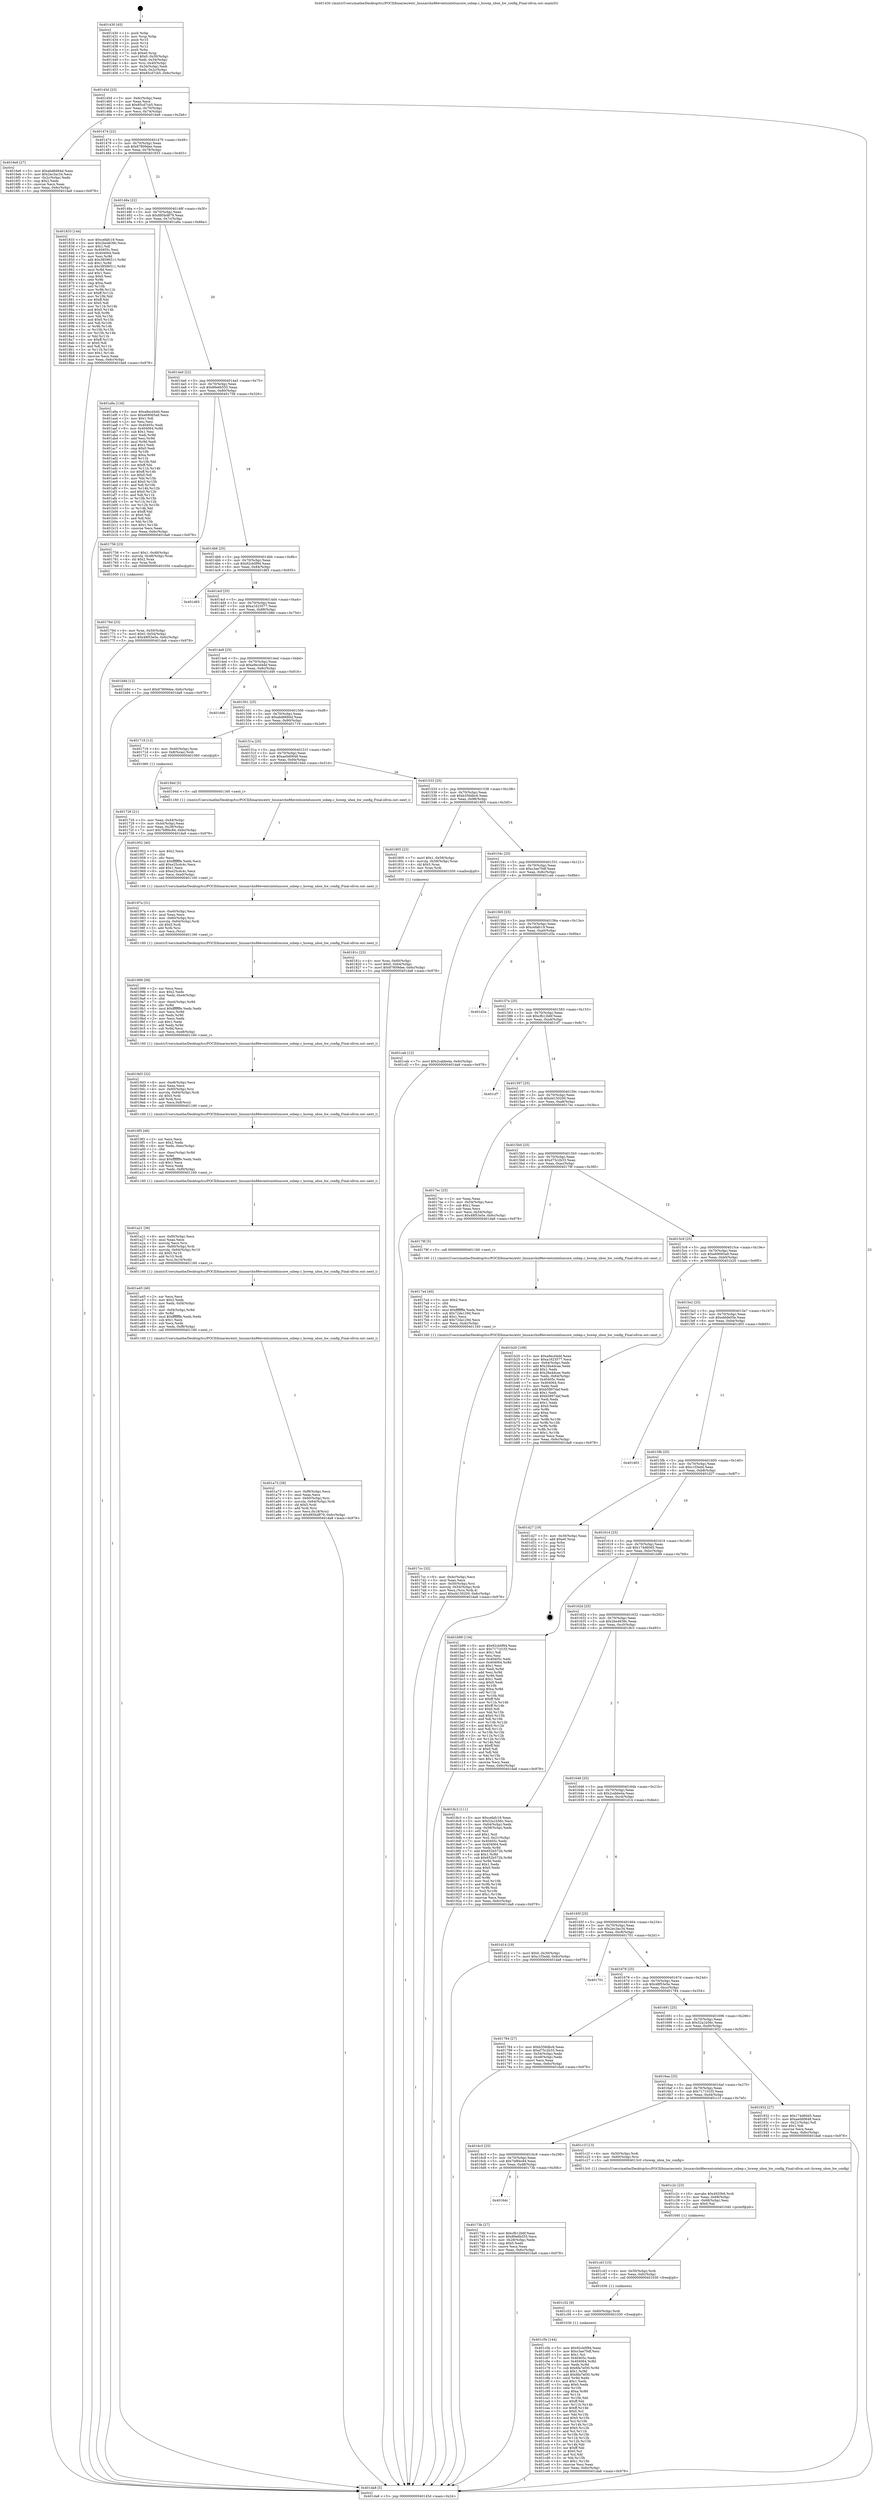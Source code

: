 digraph "0x401430" {
  label = "0x401430 (/mnt/c/Users/mathe/Desktop/tcc/POCII/binaries/extr_linuxarchx86eventsinteluncore_snbep.c_hswep_ubox_hw_config_Final-ollvm.out::main(0))"
  labelloc = "t"
  node[shape=record]

  Entry [label="",width=0.3,height=0.3,shape=circle,fillcolor=black,style=filled]
  "0x40145d" [label="{
     0x40145d [23]\l
     | [instrs]\l
     &nbsp;&nbsp;0x40145d \<+3\>: mov -0x6c(%rbp),%eax\l
     &nbsp;&nbsp;0x401460 \<+2\>: mov %eax,%ecx\l
     &nbsp;&nbsp;0x401462 \<+6\>: sub $0x85cd7cb5,%ecx\l
     &nbsp;&nbsp;0x401468 \<+3\>: mov %eax,-0x70(%rbp)\l
     &nbsp;&nbsp;0x40146b \<+3\>: mov %ecx,-0x74(%rbp)\l
     &nbsp;&nbsp;0x40146e \<+6\>: je 00000000004016e6 \<main+0x2b6\>\l
  }"]
  "0x4016e6" [label="{
     0x4016e6 [27]\l
     | [instrs]\l
     &nbsp;&nbsp;0x4016e6 \<+5\>: mov $0xabd6684d,%eax\l
     &nbsp;&nbsp;0x4016eb \<+5\>: mov $0x2ec3ac34,%ecx\l
     &nbsp;&nbsp;0x4016f0 \<+3\>: mov -0x2c(%rbp),%edx\l
     &nbsp;&nbsp;0x4016f3 \<+3\>: cmp $0x2,%edx\l
     &nbsp;&nbsp;0x4016f6 \<+3\>: cmovne %ecx,%eax\l
     &nbsp;&nbsp;0x4016f9 \<+3\>: mov %eax,-0x6c(%rbp)\l
     &nbsp;&nbsp;0x4016fc \<+5\>: jmp 0000000000401da8 \<main+0x978\>\l
  }"]
  "0x401474" [label="{
     0x401474 [22]\l
     | [instrs]\l
     &nbsp;&nbsp;0x401474 \<+5\>: jmp 0000000000401479 \<main+0x49\>\l
     &nbsp;&nbsp;0x401479 \<+3\>: mov -0x70(%rbp),%eax\l
     &nbsp;&nbsp;0x40147c \<+5\>: sub $0x87809dee,%eax\l
     &nbsp;&nbsp;0x401481 \<+3\>: mov %eax,-0x78(%rbp)\l
     &nbsp;&nbsp;0x401484 \<+6\>: je 0000000000401833 \<main+0x403\>\l
  }"]
  "0x401da8" [label="{
     0x401da8 [5]\l
     | [instrs]\l
     &nbsp;&nbsp;0x401da8 \<+5\>: jmp 000000000040145d \<main+0x2d\>\l
  }"]
  "0x401430" [label="{
     0x401430 [45]\l
     | [instrs]\l
     &nbsp;&nbsp;0x401430 \<+1\>: push %rbp\l
     &nbsp;&nbsp;0x401431 \<+3\>: mov %rsp,%rbp\l
     &nbsp;&nbsp;0x401434 \<+2\>: push %r15\l
     &nbsp;&nbsp;0x401436 \<+2\>: push %r14\l
     &nbsp;&nbsp;0x401438 \<+2\>: push %r12\l
     &nbsp;&nbsp;0x40143a \<+1\>: push %rbx\l
     &nbsp;&nbsp;0x40143b \<+7\>: sub $0xe0,%rsp\l
     &nbsp;&nbsp;0x401442 \<+7\>: movl $0x0,-0x30(%rbp)\l
     &nbsp;&nbsp;0x401449 \<+3\>: mov %edi,-0x34(%rbp)\l
     &nbsp;&nbsp;0x40144c \<+4\>: mov %rsi,-0x40(%rbp)\l
     &nbsp;&nbsp;0x401450 \<+3\>: mov -0x34(%rbp),%edi\l
     &nbsp;&nbsp;0x401453 \<+3\>: mov %edi,-0x2c(%rbp)\l
     &nbsp;&nbsp;0x401456 \<+7\>: movl $0x85cd7cb5,-0x6c(%rbp)\l
  }"]
  Exit [label="",width=0.3,height=0.3,shape=circle,fillcolor=black,style=filled,peripheries=2]
  "0x401833" [label="{
     0x401833 [144]\l
     | [instrs]\l
     &nbsp;&nbsp;0x401833 \<+5\>: mov $0xcefafc19,%eax\l
     &nbsp;&nbsp;0x401838 \<+5\>: mov $0x2be4639c,%ecx\l
     &nbsp;&nbsp;0x40183d \<+2\>: mov $0x1,%dl\l
     &nbsp;&nbsp;0x40183f \<+7\>: mov 0x40405c,%esi\l
     &nbsp;&nbsp;0x401846 \<+7\>: mov 0x404064,%edi\l
     &nbsp;&nbsp;0x40184d \<+3\>: mov %esi,%r8d\l
     &nbsp;&nbsp;0x401850 \<+7\>: add $0x38596511,%r8d\l
     &nbsp;&nbsp;0x401857 \<+4\>: sub $0x1,%r8d\l
     &nbsp;&nbsp;0x40185b \<+7\>: sub $0x38596511,%r8d\l
     &nbsp;&nbsp;0x401862 \<+4\>: imul %r8d,%esi\l
     &nbsp;&nbsp;0x401866 \<+3\>: and $0x1,%esi\l
     &nbsp;&nbsp;0x401869 \<+3\>: cmp $0x0,%esi\l
     &nbsp;&nbsp;0x40186c \<+4\>: sete %r9b\l
     &nbsp;&nbsp;0x401870 \<+3\>: cmp $0xa,%edi\l
     &nbsp;&nbsp;0x401873 \<+4\>: setl %r10b\l
     &nbsp;&nbsp;0x401877 \<+3\>: mov %r9b,%r11b\l
     &nbsp;&nbsp;0x40187a \<+4\>: xor $0xff,%r11b\l
     &nbsp;&nbsp;0x40187e \<+3\>: mov %r10b,%bl\l
     &nbsp;&nbsp;0x401881 \<+3\>: xor $0xff,%bl\l
     &nbsp;&nbsp;0x401884 \<+3\>: xor $0x0,%dl\l
     &nbsp;&nbsp;0x401887 \<+3\>: mov %r11b,%r14b\l
     &nbsp;&nbsp;0x40188a \<+4\>: and $0x0,%r14b\l
     &nbsp;&nbsp;0x40188e \<+3\>: and %dl,%r9b\l
     &nbsp;&nbsp;0x401891 \<+3\>: mov %bl,%r15b\l
     &nbsp;&nbsp;0x401894 \<+4\>: and $0x0,%r15b\l
     &nbsp;&nbsp;0x401898 \<+3\>: and %dl,%r10b\l
     &nbsp;&nbsp;0x40189b \<+3\>: or %r9b,%r14b\l
     &nbsp;&nbsp;0x40189e \<+3\>: or %r10b,%r15b\l
     &nbsp;&nbsp;0x4018a1 \<+3\>: xor %r15b,%r14b\l
     &nbsp;&nbsp;0x4018a4 \<+3\>: or %bl,%r11b\l
     &nbsp;&nbsp;0x4018a7 \<+4\>: xor $0xff,%r11b\l
     &nbsp;&nbsp;0x4018ab \<+3\>: or $0x0,%dl\l
     &nbsp;&nbsp;0x4018ae \<+3\>: and %dl,%r11b\l
     &nbsp;&nbsp;0x4018b1 \<+3\>: or %r11b,%r14b\l
     &nbsp;&nbsp;0x4018b4 \<+4\>: test $0x1,%r14b\l
     &nbsp;&nbsp;0x4018b8 \<+3\>: cmovne %ecx,%eax\l
     &nbsp;&nbsp;0x4018bb \<+3\>: mov %eax,-0x6c(%rbp)\l
     &nbsp;&nbsp;0x4018be \<+5\>: jmp 0000000000401da8 \<main+0x978\>\l
  }"]
  "0x40148a" [label="{
     0x40148a [22]\l
     | [instrs]\l
     &nbsp;&nbsp;0x40148a \<+5\>: jmp 000000000040148f \<main+0x5f\>\l
     &nbsp;&nbsp;0x40148f \<+3\>: mov -0x70(%rbp),%eax\l
     &nbsp;&nbsp;0x401492 \<+5\>: sub $0x885bd879,%eax\l
     &nbsp;&nbsp;0x401497 \<+3\>: mov %eax,-0x7c(%rbp)\l
     &nbsp;&nbsp;0x40149a \<+6\>: je 0000000000401a9a \<main+0x66a\>\l
  }"]
  "0x401c5b" [label="{
     0x401c5b [144]\l
     | [instrs]\l
     &nbsp;&nbsp;0x401c5b \<+5\>: mov $0x92cb0f94,%eax\l
     &nbsp;&nbsp;0x401c60 \<+5\>: mov $0xc3ae70df,%esi\l
     &nbsp;&nbsp;0x401c65 \<+2\>: mov $0x1,%cl\l
     &nbsp;&nbsp;0x401c67 \<+7\>: mov 0x40405c,%edx\l
     &nbsp;&nbsp;0x401c6e \<+8\>: mov 0x404064,%r8d\l
     &nbsp;&nbsp;0x401c76 \<+3\>: mov %edx,%r9d\l
     &nbsp;&nbsp;0x401c79 \<+7\>: sub $0x6fa7ef30,%r9d\l
     &nbsp;&nbsp;0x401c80 \<+4\>: sub $0x1,%r9d\l
     &nbsp;&nbsp;0x401c84 \<+7\>: add $0x6fa7ef30,%r9d\l
     &nbsp;&nbsp;0x401c8b \<+4\>: imul %r9d,%edx\l
     &nbsp;&nbsp;0x401c8f \<+3\>: and $0x1,%edx\l
     &nbsp;&nbsp;0x401c92 \<+3\>: cmp $0x0,%edx\l
     &nbsp;&nbsp;0x401c95 \<+4\>: sete %r10b\l
     &nbsp;&nbsp;0x401c99 \<+4\>: cmp $0xa,%r8d\l
     &nbsp;&nbsp;0x401c9d \<+4\>: setl %r11b\l
     &nbsp;&nbsp;0x401ca1 \<+3\>: mov %r10b,%bl\l
     &nbsp;&nbsp;0x401ca4 \<+3\>: xor $0xff,%bl\l
     &nbsp;&nbsp;0x401ca7 \<+3\>: mov %r11b,%r14b\l
     &nbsp;&nbsp;0x401caa \<+4\>: xor $0xff,%r14b\l
     &nbsp;&nbsp;0x401cae \<+3\>: xor $0x0,%cl\l
     &nbsp;&nbsp;0x401cb1 \<+3\>: mov %bl,%r15b\l
     &nbsp;&nbsp;0x401cb4 \<+4\>: and $0x0,%r15b\l
     &nbsp;&nbsp;0x401cb8 \<+3\>: and %cl,%r10b\l
     &nbsp;&nbsp;0x401cbb \<+3\>: mov %r14b,%r12b\l
     &nbsp;&nbsp;0x401cbe \<+4\>: and $0x0,%r12b\l
     &nbsp;&nbsp;0x401cc2 \<+3\>: and %cl,%r11b\l
     &nbsp;&nbsp;0x401cc5 \<+3\>: or %r10b,%r15b\l
     &nbsp;&nbsp;0x401cc8 \<+3\>: or %r11b,%r12b\l
     &nbsp;&nbsp;0x401ccb \<+3\>: xor %r12b,%r15b\l
     &nbsp;&nbsp;0x401cce \<+3\>: or %r14b,%bl\l
     &nbsp;&nbsp;0x401cd1 \<+3\>: xor $0xff,%bl\l
     &nbsp;&nbsp;0x401cd4 \<+3\>: or $0x0,%cl\l
     &nbsp;&nbsp;0x401cd7 \<+2\>: and %cl,%bl\l
     &nbsp;&nbsp;0x401cd9 \<+3\>: or %bl,%r15b\l
     &nbsp;&nbsp;0x401cdc \<+4\>: test $0x1,%r15b\l
     &nbsp;&nbsp;0x401ce0 \<+3\>: cmovne %esi,%eax\l
     &nbsp;&nbsp;0x401ce3 \<+3\>: mov %eax,-0x6c(%rbp)\l
     &nbsp;&nbsp;0x401ce6 \<+5\>: jmp 0000000000401da8 \<main+0x978\>\l
  }"]
  "0x401a9a" [label="{
     0x401a9a [134]\l
     | [instrs]\l
     &nbsp;&nbsp;0x401a9a \<+5\>: mov $0xa9ecd4dd,%eax\l
     &nbsp;&nbsp;0x401a9f \<+5\>: mov $0xe69065a9,%ecx\l
     &nbsp;&nbsp;0x401aa4 \<+2\>: mov $0x1,%dl\l
     &nbsp;&nbsp;0x401aa6 \<+2\>: xor %esi,%esi\l
     &nbsp;&nbsp;0x401aa8 \<+7\>: mov 0x40405c,%edi\l
     &nbsp;&nbsp;0x401aaf \<+8\>: mov 0x404064,%r8d\l
     &nbsp;&nbsp;0x401ab7 \<+3\>: sub $0x1,%esi\l
     &nbsp;&nbsp;0x401aba \<+3\>: mov %edi,%r9d\l
     &nbsp;&nbsp;0x401abd \<+3\>: add %esi,%r9d\l
     &nbsp;&nbsp;0x401ac0 \<+4\>: imul %r9d,%edi\l
     &nbsp;&nbsp;0x401ac4 \<+3\>: and $0x1,%edi\l
     &nbsp;&nbsp;0x401ac7 \<+3\>: cmp $0x0,%edi\l
     &nbsp;&nbsp;0x401aca \<+4\>: sete %r10b\l
     &nbsp;&nbsp;0x401ace \<+4\>: cmp $0xa,%r8d\l
     &nbsp;&nbsp;0x401ad2 \<+4\>: setl %r11b\l
     &nbsp;&nbsp;0x401ad6 \<+3\>: mov %r10b,%bl\l
     &nbsp;&nbsp;0x401ad9 \<+3\>: xor $0xff,%bl\l
     &nbsp;&nbsp;0x401adc \<+3\>: mov %r11b,%r14b\l
     &nbsp;&nbsp;0x401adf \<+4\>: xor $0xff,%r14b\l
     &nbsp;&nbsp;0x401ae3 \<+3\>: xor $0x0,%dl\l
     &nbsp;&nbsp;0x401ae6 \<+3\>: mov %bl,%r15b\l
     &nbsp;&nbsp;0x401ae9 \<+4\>: and $0x0,%r15b\l
     &nbsp;&nbsp;0x401aed \<+3\>: and %dl,%r10b\l
     &nbsp;&nbsp;0x401af0 \<+3\>: mov %r14b,%r12b\l
     &nbsp;&nbsp;0x401af3 \<+4\>: and $0x0,%r12b\l
     &nbsp;&nbsp;0x401af7 \<+3\>: and %dl,%r11b\l
     &nbsp;&nbsp;0x401afa \<+3\>: or %r10b,%r15b\l
     &nbsp;&nbsp;0x401afd \<+3\>: or %r11b,%r12b\l
     &nbsp;&nbsp;0x401b00 \<+3\>: xor %r12b,%r15b\l
     &nbsp;&nbsp;0x401b03 \<+3\>: or %r14b,%bl\l
     &nbsp;&nbsp;0x401b06 \<+3\>: xor $0xff,%bl\l
     &nbsp;&nbsp;0x401b09 \<+3\>: or $0x0,%dl\l
     &nbsp;&nbsp;0x401b0c \<+2\>: and %dl,%bl\l
     &nbsp;&nbsp;0x401b0e \<+3\>: or %bl,%r15b\l
     &nbsp;&nbsp;0x401b11 \<+4\>: test $0x1,%r15b\l
     &nbsp;&nbsp;0x401b15 \<+3\>: cmovne %ecx,%eax\l
     &nbsp;&nbsp;0x401b18 \<+3\>: mov %eax,-0x6c(%rbp)\l
     &nbsp;&nbsp;0x401b1b \<+5\>: jmp 0000000000401da8 \<main+0x978\>\l
  }"]
  "0x4014a0" [label="{
     0x4014a0 [22]\l
     | [instrs]\l
     &nbsp;&nbsp;0x4014a0 \<+5\>: jmp 00000000004014a5 \<main+0x75\>\l
     &nbsp;&nbsp;0x4014a5 \<+3\>: mov -0x70(%rbp),%eax\l
     &nbsp;&nbsp;0x4014a8 \<+5\>: sub $0x89e6b555,%eax\l
     &nbsp;&nbsp;0x4014ad \<+3\>: mov %eax,-0x80(%rbp)\l
     &nbsp;&nbsp;0x4014b0 \<+6\>: je 0000000000401756 \<main+0x326\>\l
  }"]
  "0x401c52" [label="{
     0x401c52 [9]\l
     | [instrs]\l
     &nbsp;&nbsp;0x401c52 \<+4\>: mov -0x60(%rbp),%rdi\l
     &nbsp;&nbsp;0x401c56 \<+5\>: call 0000000000401030 \<free@plt\>\l
     | [calls]\l
     &nbsp;&nbsp;0x401030 \{1\} (unknown)\l
  }"]
  "0x401756" [label="{
     0x401756 [23]\l
     | [instrs]\l
     &nbsp;&nbsp;0x401756 \<+7\>: movl $0x1,-0x48(%rbp)\l
     &nbsp;&nbsp;0x40175d \<+4\>: movslq -0x48(%rbp),%rax\l
     &nbsp;&nbsp;0x401761 \<+4\>: shl $0x2,%rax\l
     &nbsp;&nbsp;0x401765 \<+3\>: mov %rax,%rdi\l
     &nbsp;&nbsp;0x401768 \<+5\>: call 0000000000401050 \<malloc@plt\>\l
     | [calls]\l
     &nbsp;&nbsp;0x401050 \{1\} (unknown)\l
  }"]
  "0x4014b6" [label="{
     0x4014b6 [25]\l
     | [instrs]\l
     &nbsp;&nbsp;0x4014b6 \<+5\>: jmp 00000000004014bb \<main+0x8b\>\l
     &nbsp;&nbsp;0x4014bb \<+3\>: mov -0x70(%rbp),%eax\l
     &nbsp;&nbsp;0x4014be \<+5\>: sub $0x92cb0f94,%eax\l
     &nbsp;&nbsp;0x4014c3 \<+6\>: mov %eax,-0x84(%rbp)\l
     &nbsp;&nbsp;0x4014c9 \<+6\>: je 0000000000401d65 \<main+0x935\>\l
  }"]
  "0x401c43" [label="{
     0x401c43 [15]\l
     | [instrs]\l
     &nbsp;&nbsp;0x401c43 \<+4\>: mov -0x50(%rbp),%rdi\l
     &nbsp;&nbsp;0x401c47 \<+6\>: mov %eax,-0xfc(%rbp)\l
     &nbsp;&nbsp;0x401c4d \<+5\>: call 0000000000401030 \<free@plt\>\l
     | [calls]\l
     &nbsp;&nbsp;0x401030 \{1\} (unknown)\l
  }"]
  "0x401d65" [label="{
     0x401d65\l
  }", style=dashed]
  "0x4014cf" [label="{
     0x4014cf [25]\l
     | [instrs]\l
     &nbsp;&nbsp;0x4014cf \<+5\>: jmp 00000000004014d4 \<main+0xa4\>\l
     &nbsp;&nbsp;0x4014d4 \<+3\>: mov -0x70(%rbp),%eax\l
     &nbsp;&nbsp;0x4014d7 \<+5\>: sub $0xa1623577,%eax\l
     &nbsp;&nbsp;0x4014dc \<+6\>: mov %eax,-0x88(%rbp)\l
     &nbsp;&nbsp;0x4014e2 \<+6\>: je 0000000000401b8d \<main+0x75d\>\l
  }"]
  "0x401c2c" [label="{
     0x401c2c [23]\l
     | [instrs]\l
     &nbsp;&nbsp;0x401c2c \<+10\>: movabs $0x4020b6,%rdi\l
     &nbsp;&nbsp;0x401c36 \<+3\>: mov %eax,-0x68(%rbp)\l
     &nbsp;&nbsp;0x401c39 \<+3\>: mov -0x68(%rbp),%esi\l
     &nbsp;&nbsp;0x401c3c \<+2\>: mov $0x0,%al\l
     &nbsp;&nbsp;0x401c3e \<+5\>: call 0000000000401040 \<printf@plt\>\l
     | [calls]\l
     &nbsp;&nbsp;0x401040 \{1\} (unknown)\l
  }"]
  "0x401b8d" [label="{
     0x401b8d [12]\l
     | [instrs]\l
     &nbsp;&nbsp;0x401b8d \<+7\>: movl $0x87809dee,-0x6c(%rbp)\l
     &nbsp;&nbsp;0x401b94 \<+5\>: jmp 0000000000401da8 \<main+0x978\>\l
  }"]
  "0x4014e8" [label="{
     0x4014e8 [25]\l
     | [instrs]\l
     &nbsp;&nbsp;0x4014e8 \<+5\>: jmp 00000000004014ed \<main+0xbd\>\l
     &nbsp;&nbsp;0x4014ed \<+3\>: mov -0x70(%rbp),%eax\l
     &nbsp;&nbsp;0x4014f0 \<+5\>: sub $0xa9ecd4dd,%eax\l
     &nbsp;&nbsp;0x4014f5 \<+6\>: mov %eax,-0x8c(%rbp)\l
     &nbsp;&nbsp;0x4014fb \<+6\>: je 0000000000401d46 \<main+0x916\>\l
  }"]
  "0x401a73" [label="{
     0x401a73 [39]\l
     | [instrs]\l
     &nbsp;&nbsp;0x401a73 \<+6\>: mov -0xf8(%rbp),%ecx\l
     &nbsp;&nbsp;0x401a79 \<+3\>: imul %eax,%ecx\l
     &nbsp;&nbsp;0x401a7c \<+4\>: mov -0x60(%rbp),%rsi\l
     &nbsp;&nbsp;0x401a80 \<+4\>: movslq -0x64(%rbp),%rdi\l
     &nbsp;&nbsp;0x401a84 \<+4\>: shl $0x5,%rdi\l
     &nbsp;&nbsp;0x401a88 \<+3\>: add %rdi,%rsi\l
     &nbsp;&nbsp;0x401a8b \<+3\>: mov %ecx,0x18(%rsi)\l
     &nbsp;&nbsp;0x401a8e \<+7\>: movl $0x885bd879,-0x6c(%rbp)\l
     &nbsp;&nbsp;0x401a95 \<+5\>: jmp 0000000000401da8 \<main+0x978\>\l
  }"]
  "0x401d46" [label="{
     0x401d46\l
  }", style=dashed]
  "0x401501" [label="{
     0x401501 [25]\l
     | [instrs]\l
     &nbsp;&nbsp;0x401501 \<+5\>: jmp 0000000000401506 \<main+0xd6\>\l
     &nbsp;&nbsp;0x401506 \<+3\>: mov -0x70(%rbp),%eax\l
     &nbsp;&nbsp;0x401509 \<+5\>: sub $0xabd6684d,%eax\l
     &nbsp;&nbsp;0x40150e \<+6\>: mov %eax,-0x90(%rbp)\l
     &nbsp;&nbsp;0x401514 \<+6\>: je 0000000000401719 \<main+0x2e9\>\l
  }"]
  "0x401a45" [label="{
     0x401a45 [46]\l
     | [instrs]\l
     &nbsp;&nbsp;0x401a45 \<+2\>: xor %ecx,%ecx\l
     &nbsp;&nbsp;0x401a47 \<+5\>: mov $0x2,%edx\l
     &nbsp;&nbsp;0x401a4c \<+6\>: mov %edx,-0xf4(%rbp)\l
     &nbsp;&nbsp;0x401a52 \<+1\>: cltd\l
     &nbsp;&nbsp;0x401a53 \<+7\>: mov -0xf4(%rbp),%r8d\l
     &nbsp;&nbsp;0x401a5a \<+3\>: idiv %r8d\l
     &nbsp;&nbsp;0x401a5d \<+6\>: imul $0xfffffffe,%edx,%edx\l
     &nbsp;&nbsp;0x401a63 \<+3\>: sub $0x1,%ecx\l
     &nbsp;&nbsp;0x401a66 \<+2\>: sub %ecx,%edx\l
     &nbsp;&nbsp;0x401a68 \<+6\>: mov %edx,-0xf8(%rbp)\l
     &nbsp;&nbsp;0x401a6e \<+5\>: call 0000000000401160 \<next_i\>\l
     | [calls]\l
     &nbsp;&nbsp;0x401160 \{1\} (/mnt/c/Users/mathe/Desktop/tcc/POCII/binaries/extr_linuxarchx86eventsinteluncore_snbep.c_hswep_ubox_hw_config_Final-ollvm.out::next_i)\l
  }"]
  "0x401719" [label="{
     0x401719 [13]\l
     | [instrs]\l
     &nbsp;&nbsp;0x401719 \<+4\>: mov -0x40(%rbp),%rax\l
     &nbsp;&nbsp;0x40171d \<+4\>: mov 0x8(%rax),%rdi\l
     &nbsp;&nbsp;0x401721 \<+5\>: call 0000000000401060 \<atoi@plt\>\l
     | [calls]\l
     &nbsp;&nbsp;0x401060 \{1\} (unknown)\l
  }"]
  "0x40151a" [label="{
     0x40151a [25]\l
     | [instrs]\l
     &nbsp;&nbsp;0x40151a \<+5\>: jmp 000000000040151f \<main+0xef\>\l
     &nbsp;&nbsp;0x40151f \<+3\>: mov -0x70(%rbp),%eax\l
     &nbsp;&nbsp;0x401522 \<+5\>: sub $0xae0d0648,%eax\l
     &nbsp;&nbsp;0x401527 \<+6\>: mov %eax,-0x94(%rbp)\l
     &nbsp;&nbsp;0x40152d \<+6\>: je 000000000040194d \<main+0x51d\>\l
  }"]
  "0x401726" [label="{
     0x401726 [21]\l
     | [instrs]\l
     &nbsp;&nbsp;0x401726 \<+3\>: mov %eax,-0x44(%rbp)\l
     &nbsp;&nbsp;0x401729 \<+3\>: mov -0x44(%rbp),%eax\l
     &nbsp;&nbsp;0x40172c \<+3\>: mov %eax,-0x28(%rbp)\l
     &nbsp;&nbsp;0x40172f \<+7\>: movl $0x7bf6bc84,-0x6c(%rbp)\l
     &nbsp;&nbsp;0x401736 \<+5\>: jmp 0000000000401da8 \<main+0x978\>\l
  }"]
  "0x401a21" [label="{
     0x401a21 [36]\l
     | [instrs]\l
     &nbsp;&nbsp;0x401a21 \<+6\>: mov -0xf0(%rbp),%ecx\l
     &nbsp;&nbsp;0x401a27 \<+3\>: imul %eax,%ecx\l
     &nbsp;&nbsp;0x401a2a \<+3\>: movslq %ecx,%rsi\l
     &nbsp;&nbsp;0x401a2d \<+4\>: mov -0x60(%rbp),%rdi\l
     &nbsp;&nbsp;0x401a31 \<+4\>: movslq -0x64(%rbp),%r10\l
     &nbsp;&nbsp;0x401a35 \<+4\>: shl $0x5,%r10\l
     &nbsp;&nbsp;0x401a39 \<+3\>: add %r10,%rdi\l
     &nbsp;&nbsp;0x401a3c \<+4\>: mov %rsi,0x10(%rdi)\l
     &nbsp;&nbsp;0x401a40 \<+5\>: call 0000000000401160 \<next_i\>\l
     | [calls]\l
     &nbsp;&nbsp;0x401160 \{1\} (/mnt/c/Users/mathe/Desktop/tcc/POCII/binaries/extr_linuxarchx86eventsinteluncore_snbep.c_hswep_ubox_hw_config_Final-ollvm.out::next_i)\l
  }"]
  "0x40194d" [label="{
     0x40194d [5]\l
     | [instrs]\l
     &nbsp;&nbsp;0x40194d \<+5\>: call 0000000000401160 \<next_i\>\l
     | [calls]\l
     &nbsp;&nbsp;0x401160 \{1\} (/mnt/c/Users/mathe/Desktop/tcc/POCII/binaries/extr_linuxarchx86eventsinteluncore_snbep.c_hswep_ubox_hw_config_Final-ollvm.out::next_i)\l
  }"]
  "0x401533" [label="{
     0x401533 [25]\l
     | [instrs]\l
     &nbsp;&nbsp;0x401533 \<+5\>: jmp 0000000000401538 \<main+0x108\>\l
     &nbsp;&nbsp;0x401538 \<+3\>: mov -0x70(%rbp),%eax\l
     &nbsp;&nbsp;0x40153b \<+5\>: sub $0xb356dbc6,%eax\l
     &nbsp;&nbsp;0x401540 \<+6\>: mov %eax,-0x98(%rbp)\l
     &nbsp;&nbsp;0x401546 \<+6\>: je 0000000000401805 \<main+0x3d5\>\l
  }"]
  "0x4019f3" [label="{
     0x4019f3 [46]\l
     | [instrs]\l
     &nbsp;&nbsp;0x4019f3 \<+2\>: xor %ecx,%ecx\l
     &nbsp;&nbsp;0x4019f5 \<+5\>: mov $0x2,%edx\l
     &nbsp;&nbsp;0x4019fa \<+6\>: mov %edx,-0xec(%rbp)\l
     &nbsp;&nbsp;0x401a00 \<+1\>: cltd\l
     &nbsp;&nbsp;0x401a01 \<+7\>: mov -0xec(%rbp),%r8d\l
     &nbsp;&nbsp;0x401a08 \<+3\>: idiv %r8d\l
     &nbsp;&nbsp;0x401a0b \<+6\>: imul $0xfffffffe,%edx,%edx\l
     &nbsp;&nbsp;0x401a11 \<+3\>: sub $0x1,%ecx\l
     &nbsp;&nbsp;0x401a14 \<+2\>: sub %ecx,%edx\l
     &nbsp;&nbsp;0x401a16 \<+6\>: mov %edx,-0xf0(%rbp)\l
     &nbsp;&nbsp;0x401a1c \<+5\>: call 0000000000401160 \<next_i\>\l
     | [calls]\l
     &nbsp;&nbsp;0x401160 \{1\} (/mnt/c/Users/mathe/Desktop/tcc/POCII/binaries/extr_linuxarchx86eventsinteluncore_snbep.c_hswep_ubox_hw_config_Final-ollvm.out::next_i)\l
  }"]
  "0x401805" [label="{
     0x401805 [23]\l
     | [instrs]\l
     &nbsp;&nbsp;0x401805 \<+7\>: movl $0x1,-0x58(%rbp)\l
     &nbsp;&nbsp;0x40180c \<+4\>: movslq -0x58(%rbp),%rax\l
     &nbsp;&nbsp;0x401810 \<+4\>: shl $0x5,%rax\l
     &nbsp;&nbsp;0x401814 \<+3\>: mov %rax,%rdi\l
     &nbsp;&nbsp;0x401817 \<+5\>: call 0000000000401050 \<malloc@plt\>\l
     | [calls]\l
     &nbsp;&nbsp;0x401050 \{1\} (unknown)\l
  }"]
  "0x40154c" [label="{
     0x40154c [25]\l
     | [instrs]\l
     &nbsp;&nbsp;0x40154c \<+5\>: jmp 0000000000401551 \<main+0x121\>\l
     &nbsp;&nbsp;0x401551 \<+3\>: mov -0x70(%rbp),%eax\l
     &nbsp;&nbsp;0x401554 \<+5\>: sub $0xc3ae70df,%eax\l
     &nbsp;&nbsp;0x401559 \<+6\>: mov %eax,-0x9c(%rbp)\l
     &nbsp;&nbsp;0x40155f \<+6\>: je 0000000000401ceb \<main+0x8bb\>\l
  }"]
  "0x4019d3" [label="{
     0x4019d3 [32]\l
     | [instrs]\l
     &nbsp;&nbsp;0x4019d3 \<+6\>: mov -0xe8(%rbp),%ecx\l
     &nbsp;&nbsp;0x4019d9 \<+3\>: imul %eax,%ecx\l
     &nbsp;&nbsp;0x4019dc \<+4\>: mov -0x60(%rbp),%rsi\l
     &nbsp;&nbsp;0x4019e0 \<+4\>: movslq -0x64(%rbp),%rdi\l
     &nbsp;&nbsp;0x4019e4 \<+4\>: shl $0x5,%rdi\l
     &nbsp;&nbsp;0x4019e8 \<+3\>: add %rdi,%rsi\l
     &nbsp;&nbsp;0x4019eb \<+3\>: mov %ecx,0x8(%rsi)\l
     &nbsp;&nbsp;0x4019ee \<+5\>: call 0000000000401160 \<next_i\>\l
     | [calls]\l
     &nbsp;&nbsp;0x401160 \{1\} (/mnt/c/Users/mathe/Desktop/tcc/POCII/binaries/extr_linuxarchx86eventsinteluncore_snbep.c_hswep_ubox_hw_config_Final-ollvm.out::next_i)\l
  }"]
  "0x401ceb" [label="{
     0x401ceb [12]\l
     | [instrs]\l
     &nbsp;&nbsp;0x401ceb \<+7\>: movl $0x2cabbe4a,-0x6c(%rbp)\l
     &nbsp;&nbsp;0x401cf2 \<+5\>: jmp 0000000000401da8 \<main+0x978\>\l
  }"]
  "0x401565" [label="{
     0x401565 [25]\l
     | [instrs]\l
     &nbsp;&nbsp;0x401565 \<+5\>: jmp 000000000040156a \<main+0x13a\>\l
     &nbsp;&nbsp;0x40156a \<+3\>: mov -0x70(%rbp),%eax\l
     &nbsp;&nbsp;0x40156d \<+5\>: sub $0xcefafc19,%eax\l
     &nbsp;&nbsp;0x401572 \<+6\>: mov %eax,-0xa0(%rbp)\l
     &nbsp;&nbsp;0x401578 \<+6\>: je 0000000000401d3a \<main+0x90a\>\l
  }"]
  "0x401999" [label="{
     0x401999 [58]\l
     | [instrs]\l
     &nbsp;&nbsp;0x401999 \<+2\>: xor %ecx,%ecx\l
     &nbsp;&nbsp;0x40199b \<+5\>: mov $0x2,%edx\l
     &nbsp;&nbsp;0x4019a0 \<+6\>: mov %edx,-0xe4(%rbp)\l
     &nbsp;&nbsp;0x4019a6 \<+1\>: cltd\l
     &nbsp;&nbsp;0x4019a7 \<+7\>: mov -0xe4(%rbp),%r8d\l
     &nbsp;&nbsp;0x4019ae \<+3\>: idiv %r8d\l
     &nbsp;&nbsp;0x4019b1 \<+6\>: imul $0xfffffffe,%edx,%edx\l
     &nbsp;&nbsp;0x4019b7 \<+3\>: mov %ecx,%r9d\l
     &nbsp;&nbsp;0x4019ba \<+3\>: sub %edx,%r9d\l
     &nbsp;&nbsp;0x4019bd \<+2\>: mov %ecx,%edx\l
     &nbsp;&nbsp;0x4019bf \<+3\>: sub $0x1,%edx\l
     &nbsp;&nbsp;0x4019c2 \<+3\>: add %edx,%r9d\l
     &nbsp;&nbsp;0x4019c5 \<+3\>: sub %r9d,%ecx\l
     &nbsp;&nbsp;0x4019c8 \<+6\>: mov %ecx,-0xe8(%rbp)\l
     &nbsp;&nbsp;0x4019ce \<+5\>: call 0000000000401160 \<next_i\>\l
     | [calls]\l
     &nbsp;&nbsp;0x401160 \{1\} (/mnt/c/Users/mathe/Desktop/tcc/POCII/binaries/extr_linuxarchx86eventsinteluncore_snbep.c_hswep_ubox_hw_config_Final-ollvm.out::next_i)\l
  }"]
  "0x401d3a" [label="{
     0x401d3a\l
  }", style=dashed]
  "0x40157e" [label="{
     0x40157e [25]\l
     | [instrs]\l
     &nbsp;&nbsp;0x40157e \<+5\>: jmp 0000000000401583 \<main+0x153\>\l
     &nbsp;&nbsp;0x401583 \<+3\>: mov -0x70(%rbp),%eax\l
     &nbsp;&nbsp;0x401586 \<+5\>: sub $0xcfb12b6f,%eax\l
     &nbsp;&nbsp;0x40158b \<+6\>: mov %eax,-0xa4(%rbp)\l
     &nbsp;&nbsp;0x401591 \<+6\>: je 0000000000401cf7 \<main+0x8c7\>\l
  }"]
  "0x40197a" [label="{
     0x40197a [31]\l
     | [instrs]\l
     &nbsp;&nbsp;0x40197a \<+6\>: mov -0xe0(%rbp),%ecx\l
     &nbsp;&nbsp;0x401980 \<+3\>: imul %eax,%ecx\l
     &nbsp;&nbsp;0x401983 \<+4\>: mov -0x60(%rbp),%rsi\l
     &nbsp;&nbsp;0x401987 \<+4\>: movslq -0x64(%rbp),%rdi\l
     &nbsp;&nbsp;0x40198b \<+4\>: shl $0x5,%rdi\l
     &nbsp;&nbsp;0x40198f \<+3\>: add %rdi,%rsi\l
     &nbsp;&nbsp;0x401992 \<+2\>: mov %ecx,(%rsi)\l
     &nbsp;&nbsp;0x401994 \<+5\>: call 0000000000401160 \<next_i\>\l
     | [calls]\l
     &nbsp;&nbsp;0x401160 \{1\} (/mnt/c/Users/mathe/Desktop/tcc/POCII/binaries/extr_linuxarchx86eventsinteluncore_snbep.c_hswep_ubox_hw_config_Final-ollvm.out::next_i)\l
  }"]
  "0x401cf7" [label="{
     0x401cf7\l
  }", style=dashed]
  "0x401597" [label="{
     0x401597 [25]\l
     | [instrs]\l
     &nbsp;&nbsp;0x401597 \<+5\>: jmp 000000000040159c \<main+0x16c\>\l
     &nbsp;&nbsp;0x40159c \<+3\>: mov -0x70(%rbp),%eax\l
     &nbsp;&nbsp;0x40159f \<+5\>: sub $0xd4150200,%eax\l
     &nbsp;&nbsp;0x4015a4 \<+6\>: mov %eax,-0xa8(%rbp)\l
     &nbsp;&nbsp;0x4015aa \<+6\>: je 00000000004017ec \<main+0x3bc\>\l
  }"]
  "0x401952" [label="{
     0x401952 [40]\l
     | [instrs]\l
     &nbsp;&nbsp;0x401952 \<+5\>: mov $0x2,%ecx\l
     &nbsp;&nbsp;0x401957 \<+1\>: cltd\l
     &nbsp;&nbsp;0x401958 \<+2\>: idiv %ecx\l
     &nbsp;&nbsp;0x40195a \<+6\>: imul $0xfffffffe,%edx,%ecx\l
     &nbsp;&nbsp;0x401960 \<+6\>: add $0xe25cdc4c,%ecx\l
     &nbsp;&nbsp;0x401966 \<+3\>: add $0x1,%ecx\l
     &nbsp;&nbsp;0x401969 \<+6\>: sub $0xe25cdc4c,%ecx\l
     &nbsp;&nbsp;0x40196f \<+6\>: mov %ecx,-0xe0(%rbp)\l
     &nbsp;&nbsp;0x401975 \<+5\>: call 0000000000401160 \<next_i\>\l
     | [calls]\l
     &nbsp;&nbsp;0x401160 \{1\} (/mnt/c/Users/mathe/Desktop/tcc/POCII/binaries/extr_linuxarchx86eventsinteluncore_snbep.c_hswep_ubox_hw_config_Final-ollvm.out::next_i)\l
  }"]
  "0x4017ec" [label="{
     0x4017ec [25]\l
     | [instrs]\l
     &nbsp;&nbsp;0x4017ec \<+2\>: xor %eax,%eax\l
     &nbsp;&nbsp;0x4017ee \<+3\>: mov -0x54(%rbp),%ecx\l
     &nbsp;&nbsp;0x4017f1 \<+3\>: sub $0x1,%eax\l
     &nbsp;&nbsp;0x4017f4 \<+2\>: sub %eax,%ecx\l
     &nbsp;&nbsp;0x4017f6 \<+3\>: mov %ecx,-0x54(%rbp)\l
     &nbsp;&nbsp;0x4017f9 \<+7\>: movl $0x48f53e5e,-0x6c(%rbp)\l
     &nbsp;&nbsp;0x401800 \<+5\>: jmp 0000000000401da8 \<main+0x978\>\l
  }"]
  "0x4015b0" [label="{
     0x4015b0 [25]\l
     | [instrs]\l
     &nbsp;&nbsp;0x4015b0 \<+5\>: jmp 00000000004015b5 \<main+0x185\>\l
     &nbsp;&nbsp;0x4015b5 \<+3\>: mov -0x70(%rbp),%eax\l
     &nbsp;&nbsp;0x4015b8 \<+5\>: sub $0xd75c2b33,%eax\l
     &nbsp;&nbsp;0x4015bd \<+6\>: mov %eax,-0xac(%rbp)\l
     &nbsp;&nbsp;0x4015c3 \<+6\>: je 000000000040179f \<main+0x36f\>\l
  }"]
  "0x40181c" [label="{
     0x40181c [23]\l
     | [instrs]\l
     &nbsp;&nbsp;0x40181c \<+4\>: mov %rax,-0x60(%rbp)\l
     &nbsp;&nbsp;0x401820 \<+7\>: movl $0x0,-0x64(%rbp)\l
     &nbsp;&nbsp;0x401827 \<+7\>: movl $0x87809dee,-0x6c(%rbp)\l
     &nbsp;&nbsp;0x40182e \<+5\>: jmp 0000000000401da8 \<main+0x978\>\l
  }"]
  "0x40179f" [label="{
     0x40179f [5]\l
     | [instrs]\l
     &nbsp;&nbsp;0x40179f \<+5\>: call 0000000000401160 \<next_i\>\l
     | [calls]\l
     &nbsp;&nbsp;0x401160 \{1\} (/mnt/c/Users/mathe/Desktop/tcc/POCII/binaries/extr_linuxarchx86eventsinteluncore_snbep.c_hswep_ubox_hw_config_Final-ollvm.out::next_i)\l
  }"]
  "0x4015c9" [label="{
     0x4015c9 [25]\l
     | [instrs]\l
     &nbsp;&nbsp;0x4015c9 \<+5\>: jmp 00000000004015ce \<main+0x19e\>\l
     &nbsp;&nbsp;0x4015ce \<+3\>: mov -0x70(%rbp),%eax\l
     &nbsp;&nbsp;0x4015d1 \<+5\>: sub $0xe69065a9,%eax\l
     &nbsp;&nbsp;0x4015d6 \<+6\>: mov %eax,-0xb0(%rbp)\l
     &nbsp;&nbsp;0x4015dc \<+6\>: je 0000000000401b20 \<main+0x6f0\>\l
  }"]
  "0x4017cc" [label="{
     0x4017cc [32]\l
     | [instrs]\l
     &nbsp;&nbsp;0x4017cc \<+6\>: mov -0xdc(%rbp),%ecx\l
     &nbsp;&nbsp;0x4017d2 \<+3\>: imul %eax,%ecx\l
     &nbsp;&nbsp;0x4017d5 \<+4\>: mov -0x50(%rbp),%rsi\l
     &nbsp;&nbsp;0x4017d9 \<+4\>: movslq -0x54(%rbp),%rdi\l
     &nbsp;&nbsp;0x4017dd \<+3\>: mov %ecx,(%rsi,%rdi,4)\l
     &nbsp;&nbsp;0x4017e0 \<+7\>: movl $0xd4150200,-0x6c(%rbp)\l
     &nbsp;&nbsp;0x4017e7 \<+5\>: jmp 0000000000401da8 \<main+0x978\>\l
  }"]
  "0x401b20" [label="{
     0x401b20 [109]\l
     | [instrs]\l
     &nbsp;&nbsp;0x401b20 \<+5\>: mov $0xa9ecd4dd,%eax\l
     &nbsp;&nbsp;0x401b25 \<+5\>: mov $0xa1623577,%ecx\l
     &nbsp;&nbsp;0x401b2a \<+3\>: mov -0x64(%rbp),%edx\l
     &nbsp;&nbsp;0x401b2d \<+6\>: add $0x28a4dcae,%edx\l
     &nbsp;&nbsp;0x401b33 \<+3\>: add $0x1,%edx\l
     &nbsp;&nbsp;0x401b36 \<+6\>: sub $0x28a4dcae,%edx\l
     &nbsp;&nbsp;0x401b3c \<+3\>: mov %edx,-0x64(%rbp)\l
     &nbsp;&nbsp;0x401b3f \<+7\>: mov 0x40405c,%edx\l
     &nbsp;&nbsp;0x401b46 \<+7\>: mov 0x404064,%esi\l
     &nbsp;&nbsp;0x401b4d \<+2\>: mov %edx,%edi\l
     &nbsp;&nbsp;0x401b4f \<+6\>: add $0xb5897daf,%edi\l
     &nbsp;&nbsp;0x401b55 \<+3\>: sub $0x1,%edi\l
     &nbsp;&nbsp;0x401b58 \<+6\>: sub $0xb5897daf,%edi\l
     &nbsp;&nbsp;0x401b5e \<+3\>: imul %edi,%edx\l
     &nbsp;&nbsp;0x401b61 \<+3\>: and $0x1,%edx\l
     &nbsp;&nbsp;0x401b64 \<+3\>: cmp $0x0,%edx\l
     &nbsp;&nbsp;0x401b67 \<+4\>: sete %r8b\l
     &nbsp;&nbsp;0x401b6b \<+3\>: cmp $0xa,%esi\l
     &nbsp;&nbsp;0x401b6e \<+4\>: setl %r9b\l
     &nbsp;&nbsp;0x401b72 \<+3\>: mov %r8b,%r10b\l
     &nbsp;&nbsp;0x401b75 \<+3\>: and %r9b,%r10b\l
     &nbsp;&nbsp;0x401b78 \<+3\>: xor %r9b,%r8b\l
     &nbsp;&nbsp;0x401b7b \<+3\>: or %r8b,%r10b\l
     &nbsp;&nbsp;0x401b7e \<+4\>: test $0x1,%r10b\l
     &nbsp;&nbsp;0x401b82 \<+3\>: cmovne %ecx,%eax\l
     &nbsp;&nbsp;0x401b85 \<+3\>: mov %eax,-0x6c(%rbp)\l
     &nbsp;&nbsp;0x401b88 \<+5\>: jmp 0000000000401da8 \<main+0x978\>\l
  }"]
  "0x4015e2" [label="{
     0x4015e2 [25]\l
     | [instrs]\l
     &nbsp;&nbsp;0x4015e2 \<+5\>: jmp 00000000004015e7 \<main+0x1b7\>\l
     &nbsp;&nbsp;0x4015e7 \<+3\>: mov -0x70(%rbp),%eax\l
     &nbsp;&nbsp;0x4015ea \<+5\>: sub $0xebbfe05e,%eax\l
     &nbsp;&nbsp;0x4015ef \<+6\>: mov %eax,-0xb4(%rbp)\l
     &nbsp;&nbsp;0x4015f5 \<+6\>: je 0000000000401d03 \<main+0x8d3\>\l
  }"]
  "0x4017a4" [label="{
     0x4017a4 [40]\l
     | [instrs]\l
     &nbsp;&nbsp;0x4017a4 \<+5\>: mov $0x2,%ecx\l
     &nbsp;&nbsp;0x4017a9 \<+1\>: cltd\l
     &nbsp;&nbsp;0x4017aa \<+2\>: idiv %ecx\l
     &nbsp;&nbsp;0x4017ac \<+6\>: imul $0xfffffffe,%edx,%ecx\l
     &nbsp;&nbsp;0x4017b2 \<+6\>: sub $0x72da129d,%ecx\l
     &nbsp;&nbsp;0x4017b8 \<+3\>: add $0x1,%ecx\l
     &nbsp;&nbsp;0x4017bb \<+6\>: add $0x72da129d,%ecx\l
     &nbsp;&nbsp;0x4017c1 \<+6\>: mov %ecx,-0xdc(%rbp)\l
     &nbsp;&nbsp;0x4017c7 \<+5\>: call 0000000000401160 \<next_i\>\l
     | [calls]\l
     &nbsp;&nbsp;0x401160 \{1\} (/mnt/c/Users/mathe/Desktop/tcc/POCII/binaries/extr_linuxarchx86eventsinteluncore_snbep.c_hswep_ubox_hw_config_Final-ollvm.out::next_i)\l
  }"]
  "0x401d03" [label="{
     0x401d03\l
  }", style=dashed]
  "0x4015fb" [label="{
     0x4015fb [25]\l
     | [instrs]\l
     &nbsp;&nbsp;0x4015fb \<+5\>: jmp 0000000000401600 \<main+0x1d0\>\l
     &nbsp;&nbsp;0x401600 \<+3\>: mov -0x70(%rbp),%eax\l
     &nbsp;&nbsp;0x401603 \<+5\>: sub $0xc1f3edd,%eax\l
     &nbsp;&nbsp;0x401608 \<+6\>: mov %eax,-0xb8(%rbp)\l
     &nbsp;&nbsp;0x40160e \<+6\>: je 0000000000401d27 \<main+0x8f7\>\l
  }"]
  "0x40176d" [label="{
     0x40176d [23]\l
     | [instrs]\l
     &nbsp;&nbsp;0x40176d \<+4\>: mov %rax,-0x50(%rbp)\l
     &nbsp;&nbsp;0x401771 \<+7\>: movl $0x0,-0x54(%rbp)\l
     &nbsp;&nbsp;0x401778 \<+7\>: movl $0x48f53e5e,-0x6c(%rbp)\l
     &nbsp;&nbsp;0x40177f \<+5\>: jmp 0000000000401da8 \<main+0x978\>\l
  }"]
  "0x401d27" [label="{
     0x401d27 [19]\l
     | [instrs]\l
     &nbsp;&nbsp;0x401d27 \<+3\>: mov -0x30(%rbp),%eax\l
     &nbsp;&nbsp;0x401d2a \<+7\>: add $0xe0,%rsp\l
     &nbsp;&nbsp;0x401d31 \<+1\>: pop %rbx\l
     &nbsp;&nbsp;0x401d32 \<+2\>: pop %r12\l
     &nbsp;&nbsp;0x401d34 \<+2\>: pop %r14\l
     &nbsp;&nbsp;0x401d36 \<+2\>: pop %r15\l
     &nbsp;&nbsp;0x401d38 \<+1\>: pop %rbp\l
     &nbsp;&nbsp;0x401d39 \<+1\>: ret\l
  }"]
  "0x401614" [label="{
     0x401614 [25]\l
     | [instrs]\l
     &nbsp;&nbsp;0x401614 \<+5\>: jmp 0000000000401619 \<main+0x1e9\>\l
     &nbsp;&nbsp;0x401619 \<+3\>: mov -0x70(%rbp),%eax\l
     &nbsp;&nbsp;0x40161c \<+5\>: sub $0x174d60d5,%eax\l
     &nbsp;&nbsp;0x401621 \<+6\>: mov %eax,-0xbc(%rbp)\l
     &nbsp;&nbsp;0x401627 \<+6\>: je 0000000000401b99 \<main+0x769\>\l
  }"]
  "0x4016dc" [label="{
     0x4016dc\l
  }", style=dashed]
  "0x401b99" [label="{
     0x401b99 [134]\l
     | [instrs]\l
     &nbsp;&nbsp;0x401b99 \<+5\>: mov $0x92cb0f94,%eax\l
     &nbsp;&nbsp;0x401b9e \<+5\>: mov $0x717101f3,%ecx\l
     &nbsp;&nbsp;0x401ba3 \<+2\>: mov $0x1,%dl\l
     &nbsp;&nbsp;0x401ba5 \<+2\>: xor %esi,%esi\l
     &nbsp;&nbsp;0x401ba7 \<+7\>: mov 0x40405c,%edi\l
     &nbsp;&nbsp;0x401bae \<+8\>: mov 0x404064,%r8d\l
     &nbsp;&nbsp;0x401bb6 \<+3\>: sub $0x1,%esi\l
     &nbsp;&nbsp;0x401bb9 \<+3\>: mov %edi,%r9d\l
     &nbsp;&nbsp;0x401bbc \<+3\>: add %esi,%r9d\l
     &nbsp;&nbsp;0x401bbf \<+4\>: imul %r9d,%edi\l
     &nbsp;&nbsp;0x401bc3 \<+3\>: and $0x1,%edi\l
     &nbsp;&nbsp;0x401bc6 \<+3\>: cmp $0x0,%edi\l
     &nbsp;&nbsp;0x401bc9 \<+4\>: sete %r10b\l
     &nbsp;&nbsp;0x401bcd \<+4\>: cmp $0xa,%r8d\l
     &nbsp;&nbsp;0x401bd1 \<+4\>: setl %r11b\l
     &nbsp;&nbsp;0x401bd5 \<+3\>: mov %r10b,%bl\l
     &nbsp;&nbsp;0x401bd8 \<+3\>: xor $0xff,%bl\l
     &nbsp;&nbsp;0x401bdb \<+3\>: mov %r11b,%r14b\l
     &nbsp;&nbsp;0x401bde \<+4\>: xor $0xff,%r14b\l
     &nbsp;&nbsp;0x401be2 \<+3\>: xor $0x0,%dl\l
     &nbsp;&nbsp;0x401be5 \<+3\>: mov %bl,%r15b\l
     &nbsp;&nbsp;0x401be8 \<+4\>: and $0x0,%r15b\l
     &nbsp;&nbsp;0x401bec \<+3\>: and %dl,%r10b\l
     &nbsp;&nbsp;0x401bef \<+3\>: mov %r14b,%r12b\l
     &nbsp;&nbsp;0x401bf2 \<+4\>: and $0x0,%r12b\l
     &nbsp;&nbsp;0x401bf6 \<+3\>: and %dl,%r11b\l
     &nbsp;&nbsp;0x401bf9 \<+3\>: or %r10b,%r15b\l
     &nbsp;&nbsp;0x401bfc \<+3\>: or %r11b,%r12b\l
     &nbsp;&nbsp;0x401bff \<+3\>: xor %r12b,%r15b\l
     &nbsp;&nbsp;0x401c02 \<+3\>: or %r14b,%bl\l
     &nbsp;&nbsp;0x401c05 \<+3\>: xor $0xff,%bl\l
     &nbsp;&nbsp;0x401c08 \<+3\>: or $0x0,%dl\l
     &nbsp;&nbsp;0x401c0b \<+2\>: and %dl,%bl\l
     &nbsp;&nbsp;0x401c0d \<+3\>: or %bl,%r15b\l
     &nbsp;&nbsp;0x401c10 \<+4\>: test $0x1,%r15b\l
     &nbsp;&nbsp;0x401c14 \<+3\>: cmovne %ecx,%eax\l
     &nbsp;&nbsp;0x401c17 \<+3\>: mov %eax,-0x6c(%rbp)\l
     &nbsp;&nbsp;0x401c1a \<+5\>: jmp 0000000000401da8 \<main+0x978\>\l
  }"]
  "0x40162d" [label="{
     0x40162d [25]\l
     | [instrs]\l
     &nbsp;&nbsp;0x40162d \<+5\>: jmp 0000000000401632 \<main+0x202\>\l
     &nbsp;&nbsp;0x401632 \<+3\>: mov -0x70(%rbp),%eax\l
     &nbsp;&nbsp;0x401635 \<+5\>: sub $0x2be4639c,%eax\l
     &nbsp;&nbsp;0x40163a \<+6\>: mov %eax,-0xc0(%rbp)\l
     &nbsp;&nbsp;0x401640 \<+6\>: je 00000000004018c3 \<main+0x493\>\l
  }"]
  "0x40173b" [label="{
     0x40173b [27]\l
     | [instrs]\l
     &nbsp;&nbsp;0x40173b \<+5\>: mov $0xcfb12b6f,%eax\l
     &nbsp;&nbsp;0x401740 \<+5\>: mov $0x89e6b555,%ecx\l
     &nbsp;&nbsp;0x401745 \<+3\>: mov -0x28(%rbp),%edx\l
     &nbsp;&nbsp;0x401748 \<+3\>: cmp $0x0,%edx\l
     &nbsp;&nbsp;0x40174b \<+3\>: cmove %ecx,%eax\l
     &nbsp;&nbsp;0x40174e \<+3\>: mov %eax,-0x6c(%rbp)\l
     &nbsp;&nbsp;0x401751 \<+5\>: jmp 0000000000401da8 \<main+0x978\>\l
  }"]
  "0x4018c3" [label="{
     0x4018c3 [111]\l
     | [instrs]\l
     &nbsp;&nbsp;0x4018c3 \<+5\>: mov $0xcefafc19,%eax\l
     &nbsp;&nbsp;0x4018c8 \<+5\>: mov $0x52a1b56c,%ecx\l
     &nbsp;&nbsp;0x4018cd \<+3\>: mov -0x64(%rbp),%edx\l
     &nbsp;&nbsp;0x4018d0 \<+3\>: cmp -0x58(%rbp),%edx\l
     &nbsp;&nbsp;0x4018d3 \<+4\>: setl %sil\l
     &nbsp;&nbsp;0x4018d7 \<+4\>: and $0x1,%sil\l
     &nbsp;&nbsp;0x4018db \<+4\>: mov %sil,-0x21(%rbp)\l
     &nbsp;&nbsp;0x4018df \<+7\>: mov 0x40405c,%edx\l
     &nbsp;&nbsp;0x4018e6 \<+7\>: mov 0x404064,%edi\l
     &nbsp;&nbsp;0x4018ed \<+3\>: mov %edx,%r8d\l
     &nbsp;&nbsp;0x4018f0 \<+7\>: add $0x652b572b,%r8d\l
     &nbsp;&nbsp;0x4018f7 \<+4\>: sub $0x1,%r8d\l
     &nbsp;&nbsp;0x4018fb \<+7\>: sub $0x652b572b,%r8d\l
     &nbsp;&nbsp;0x401902 \<+4\>: imul %r8d,%edx\l
     &nbsp;&nbsp;0x401906 \<+3\>: and $0x1,%edx\l
     &nbsp;&nbsp;0x401909 \<+3\>: cmp $0x0,%edx\l
     &nbsp;&nbsp;0x40190c \<+4\>: sete %sil\l
     &nbsp;&nbsp;0x401910 \<+3\>: cmp $0xa,%edi\l
     &nbsp;&nbsp;0x401913 \<+4\>: setl %r9b\l
     &nbsp;&nbsp;0x401917 \<+3\>: mov %sil,%r10b\l
     &nbsp;&nbsp;0x40191a \<+3\>: and %r9b,%r10b\l
     &nbsp;&nbsp;0x40191d \<+3\>: xor %r9b,%sil\l
     &nbsp;&nbsp;0x401920 \<+3\>: or %sil,%r10b\l
     &nbsp;&nbsp;0x401923 \<+4\>: test $0x1,%r10b\l
     &nbsp;&nbsp;0x401927 \<+3\>: cmovne %ecx,%eax\l
     &nbsp;&nbsp;0x40192a \<+3\>: mov %eax,-0x6c(%rbp)\l
     &nbsp;&nbsp;0x40192d \<+5\>: jmp 0000000000401da8 \<main+0x978\>\l
  }"]
  "0x401646" [label="{
     0x401646 [25]\l
     | [instrs]\l
     &nbsp;&nbsp;0x401646 \<+5\>: jmp 000000000040164b \<main+0x21b\>\l
     &nbsp;&nbsp;0x40164b \<+3\>: mov -0x70(%rbp),%eax\l
     &nbsp;&nbsp;0x40164e \<+5\>: sub $0x2cabbe4a,%eax\l
     &nbsp;&nbsp;0x401653 \<+6\>: mov %eax,-0xc4(%rbp)\l
     &nbsp;&nbsp;0x401659 \<+6\>: je 0000000000401d14 \<main+0x8e4\>\l
  }"]
  "0x4016c3" [label="{
     0x4016c3 [25]\l
     | [instrs]\l
     &nbsp;&nbsp;0x4016c3 \<+5\>: jmp 00000000004016c8 \<main+0x298\>\l
     &nbsp;&nbsp;0x4016c8 \<+3\>: mov -0x70(%rbp),%eax\l
     &nbsp;&nbsp;0x4016cb \<+5\>: sub $0x7bf6bc84,%eax\l
     &nbsp;&nbsp;0x4016d0 \<+6\>: mov %eax,-0xd8(%rbp)\l
     &nbsp;&nbsp;0x4016d6 \<+6\>: je 000000000040173b \<main+0x30b\>\l
  }"]
  "0x401d14" [label="{
     0x401d14 [19]\l
     | [instrs]\l
     &nbsp;&nbsp;0x401d14 \<+7\>: movl $0x0,-0x30(%rbp)\l
     &nbsp;&nbsp;0x401d1b \<+7\>: movl $0xc1f3edd,-0x6c(%rbp)\l
     &nbsp;&nbsp;0x401d22 \<+5\>: jmp 0000000000401da8 \<main+0x978\>\l
  }"]
  "0x40165f" [label="{
     0x40165f [25]\l
     | [instrs]\l
     &nbsp;&nbsp;0x40165f \<+5\>: jmp 0000000000401664 \<main+0x234\>\l
     &nbsp;&nbsp;0x401664 \<+3\>: mov -0x70(%rbp),%eax\l
     &nbsp;&nbsp;0x401667 \<+5\>: sub $0x2ec3ac34,%eax\l
     &nbsp;&nbsp;0x40166c \<+6\>: mov %eax,-0xc8(%rbp)\l
     &nbsp;&nbsp;0x401672 \<+6\>: je 0000000000401701 \<main+0x2d1\>\l
  }"]
  "0x401c1f" [label="{
     0x401c1f [13]\l
     | [instrs]\l
     &nbsp;&nbsp;0x401c1f \<+4\>: mov -0x50(%rbp),%rdi\l
     &nbsp;&nbsp;0x401c23 \<+4\>: mov -0x60(%rbp),%rsi\l
     &nbsp;&nbsp;0x401c27 \<+5\>: call 00000000004013c0 \<hswep_ubox_hw_config\>\l
     | [calls]\l
     &nbsp;&nbsp;0x4013c0 \{1\} (/mnt/c/Users/mathe/Desktop/tcc/POCII/binaries/extr_linuxarchx86eventsinteluncore_snbep.c_hswep_ubox_hw_config_Final-ollvm.out::hswep_ubox_hw_config)\l
  }"]
  "0x401701" [label="{
     0x401701\l
  }", style=dashed]
  "0x401678" [label="{
     0x401678 [25]\l
     | [instrs]\l
     &nbsp;&nbsp;0x401678 \<+5\>: jmp 000000000040167d \<main+0x24d\>\l
     &nbsp;&nbsp;0x40167d \<+3\>: mov -0x70(%rbp),%eax\l
     &nbsp;&nbsp;0x401680 \<+5\>: sub $0x48f53e5e,%eax\l
     &nbsp;&nbsp;0x401685 \<+6\>: mov %eax,-0xcc(%rbp)\l
     &nbsp;&nbsp;0x40168b \<+6\>: je 0000000000401784 \<main+0x354\>\l
  }"]
  "0x4016aa" [label="{
     0x4016aa [25]\l
     | [instrs]\l
     &nbsp;&nbsp;0x4016aa \<+5\>: jmp 00000000004016af \<main+0x27f\>\l
     &nbsp;&nbsp;0x4016af \<+3\>: mov -0x70(%rbp),%eax\l
     &nbsp;&nbsp;0x4016b2 \<+5\>: sub $0x717101f3,%eax\l
     &nbsp;&nbsp;0x4016b7 \<+6\>: mov %eax,-0xd4(%rbp)\l
     &nbsp;&nbsp;0x4016bd \<+6\>: je 0000000000401c1f \<main+0x7ef\>\l
  }"]
  "0x401784" [label="{
     0x401784 [27]\l
     | [instrs]\l
     &nbsp;&nbsp;0x401784 \<+5\>: mov $0xb356dbc6,%eax\l
     &nbsp;&nbsp;0x401789 \<+5\>: mov $0xd75c2b33,%ecx\l
     &nbsp;&nbsp;0x40178e \<+3\>: mov -0x54(%rbp),%edx\l
     &nbsp;&nbsp;0x401791 \<+3\>: cmp -0x48(%rbp),%edx\l
     &nbsp;&nbsp;0x401794 \<+3\>: cmovl %ecx,%eax\l
     &nbsp;&nbsp;0x401797 \<+3\>: mov %eax,-0x6c(%rbp)\l
     &nbsp;&nbsp;0x40179a \<+5\>: jmp 0000000000401da8 \<main+0x978\>\l
  }"]
  "0x401691" [label="{
     0x401691 [25]\l
     | [instrs]\l
     &nbsp;&nbsp;0x401691 \<+5\>: jmp 0000000000401696 \<main+0x266\>\l
     &nbsp;&nbsp;0x401696 \<+3\>: mov -0x70(%rbp),%eax\l
     &nbsp;&nbsp;0x401699 \<+5\>: sub $0x52a1b56c,%eax\l
     &nbsp;&nbsp;0x40169e \<+6\>: mov %eax,-0xd0(%rbp)\l
     &nbsp;&nbsp;0x4016a4 \<+6\>: je 0000000000401932 \<main+0x502\>\l
  }"]
  "0x401932" [label="{
     0x401932 [27]\l
     | [instrs]\l
     &nbsp;&nbsp;0x401932 \<+5\>: mov $0x174d60d5,%eax\l
     &nbsp;&nbsp;0x401937 \<+5\>: mov $0xae0d0648,%ecx\l
     &nbsp;&nbsp;0x40193c \<+3\>: mov -0x21(%rbp),%dl\l
     &nbsp;&nbsp;0x40193f \<+3\>: test $0x1,%dl\l
     &nbsp;&nbsp;0x401942 \<+3\>: cmovne %ecx,%eax\l
     &nbsp;&nbsp;0x401945 \<+3\>: mov %eax,-0x6c(%rbp)\l
     &nbsp;&nbsp;0x401948 \<+5\>: jmp 0000000000401da8 \<main+0x978\>\l
  }"]
  Entry -> "0x401430" [label=" 1"]
  "0x40145d" -> "0x4016e6" [label=" 1"]
  "0x40145d" -> "0x401474" [label=" 23"]
  "0x4016e6" -> "0x401da8" [label=" 1"]
  "0x401430" -> "0x40145d" [label=" 1"]
  "0x401da8" -> "0x40145d" [label=" 23"]
  "0x401d27" -> Exit [label=" 1"]
  "0x401474" -> "0x401833" [label=" 2"]
  "0x401474" -> "0x40148a" [label=" 21"]
  "0x401d14" -> "0x401da8" [label=" 1"]
  "0x40148a" -> "0x401a9a" [label=" 1"]
  "0x40148a" -> "0x4014a0" [label=" 20"]
  "0x401ceb" -> "0x401da8" [label=" 1"]
  "0x4014a0" -> "0x401756" [label=" 1"]
  "0x4014a0" -> "0x4014b6" [label=" 19"]
  "0x401c5b" -> "0x401da8" [label=" 1"]
  "0x4014b6" -> "0x401d65" [label=" 0"]
  "0x4014b6" -> "0x4014cf" [label=" 19"]
  "0x401c52" -> "0x401c5b" [label=" 1"]
  "0x4014cf" -> "0x401b8d" [label=" 1"]
  "0x4014cf" -> "0x4014e8" [label=" 18"]
  "0x401c43" -> "0x401c52" [label=" 1"]
  "0x4014e8" -> "0x401d46" [label=" 0"]
  "0x4014e8" -> "0x401501" [label=" 18"]
  "0x401c2c" -> "0x401c43" [label=" 1"]
  "0x401501" -> "0x401719" [label=" 1"]
  "0x401501" -> "0x40151a" [label=" 17"]
  "0x401719" -> "0x401726" [label=" 1"]
  "0x401726" -> "0x401da8" [label=" 1"]
  "0x401c1f" -> "0x401c2c" [label=" 1"]
  "0x40151a" -> "0x40194d" [label=" 1"]
  "0x40151a" -> "0x401533" [label=" 16"]
  "0x401b99" -> "0x401da8" [label=" 1"]
  "0x401533" -> "0x401805" [label=" 1"]
  "0x401533" -> "0x40154c" [label=" 15"]
  "0x401b8d" -> "0x401da8" [label=" 1"]
  "0x40154c" -> "0x401ceb" [label=" 1"]
  "0x40154c" -> "0x401565" [label=" 14"]
  "0x401b20" -> "0x401da8" [label=" 1"]
  "0x401565" -> "0x401d3a" [label=" 0"]
  "0x401565" -> "0x40157e" [label=" 14"]
  "0x401a9a" -> "0x401da8" [label=" 1"]
  "0x40157e" -> "0x401cf7" [label=" 0"]
  "0x40157e" -> "0x401597" [label=" 14"]
  "0x401a73" -> "0x401da8" [label=" 1"]
  "0x401597" -> "0x4017ec" [label=" 1"]
  "0x401597" -> "0x4015b0" [label=" 13"]
  "0x401a45" -> "0x401a73" [label=" 1"]
  "0x4015b0" -> "0x40179f" [label=" 1"]
  "0x4015b0" -> "0x4015c9" [label=" 12"]
  "0x401a21" -> "0x401a45" [label=" 1"]
  "0x4015c9" -> "0x401b20" [label=" 1"]
  "0x4015c9" -> "0x4015e2" [label=" 11"]
  "0x4019f3" -> "0x401a21" [label=" 1"]
  "0x4015e2" -> "0x401d03" [label=" 0"]
  "0x4015e2" -> "0x4015fb" [label=" 11"]
  "0x4019d3" -> "0x4019f3" [label=" 1"]
  "0x4015fb" -> "0x401d27" [label=" 1"]
  "0x4015fb" -> "0x401614" [label=" 10"]
  "0x401999" -> "0x4019d3" [label=" 1"]
  "0x401614" -> "0x401b99" [label=" 1"]
  "0x401614" -> "0x40162d" [label=" 9"]
  "0x40197a" -> "0x401999" [label=" 1"]
  "0x40162d" -> "0x4018c3" [label=" 2"]
  "0x40162d" -> "0x401646" [label=" 7"]
  "0x401952" -> "0x40197a" [label=" 1"]
  "0x401646" -> "0x401d14" [label=" 1"]
  "0x401646" -> "0x40165f" [label=" 6"]
  "0x401932" -> "0x401da8" [label=" 2"]
  "0x40165f" -> "0x401701" [label=" 0"]
  "0x40165f" -> "0x401678" [label=" 6"]
  "0x4018c3" -> "0x401da8" [label=" 2"]
  "0x401678" -> "0x401784" [label=" 2"]
  "0x401678" -> "0x401691" [label=" 4"]
  "0x40181c" -> "0x401da8" [label=" 1"]
  "0x401691" -> "0x401932" [label=" 2"]
  "0x401691" -> "0x4016aa" [label=" 2"]
  "0x401833" -> "0x401da8" [label=" 2"]
  "0x4016aa" -> "0x401c1f" [label=" 1"]
  "0x4016aa" -> "0x4016c3" [label=" 1"]
  "0x40194d" -> "0x401952" [label=" 1"]
  "0x4016c3" -> "0x40173b" [label=" 1"]
  "0x4016c3" -> "0x4016dc" [label=" 0"]
  "0x40173b" -> "0x401da8" [label=" 1"]
  "0x401756" -> "0x40176d" [label=" 1"]
  "0x40176d" -> "0x401da8" [label=" 1"]
  "0x401784" -> "0x401da8" [label=" 2"]
  "0x40179f" -> "0x4017a4" [label=" 1"]
  "0x4017a4" -> "0x4017cc" [label=" 1"]
  "0x4017cc" -> "0x401da8" [label=" 1"]
  "0x4017ec" -> "0x401da8" [label=" 1"]
  "0x401805" -> "0x40181c" [label=" 1"]
}
